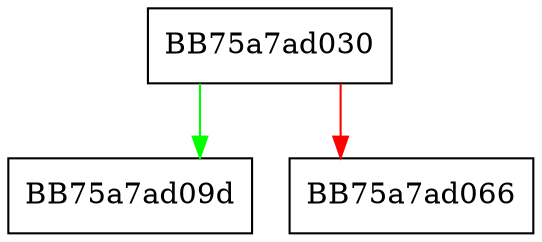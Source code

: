 digraph tzset_os_copy_to_tzname {
  node [shape="box"];
  graph [splines=ortho];
  BB75a7ad030 -> BB75a7ad09d [color="green"];
  BB75a7ad030 -> BB75a7ad066 [color="red"];
}
